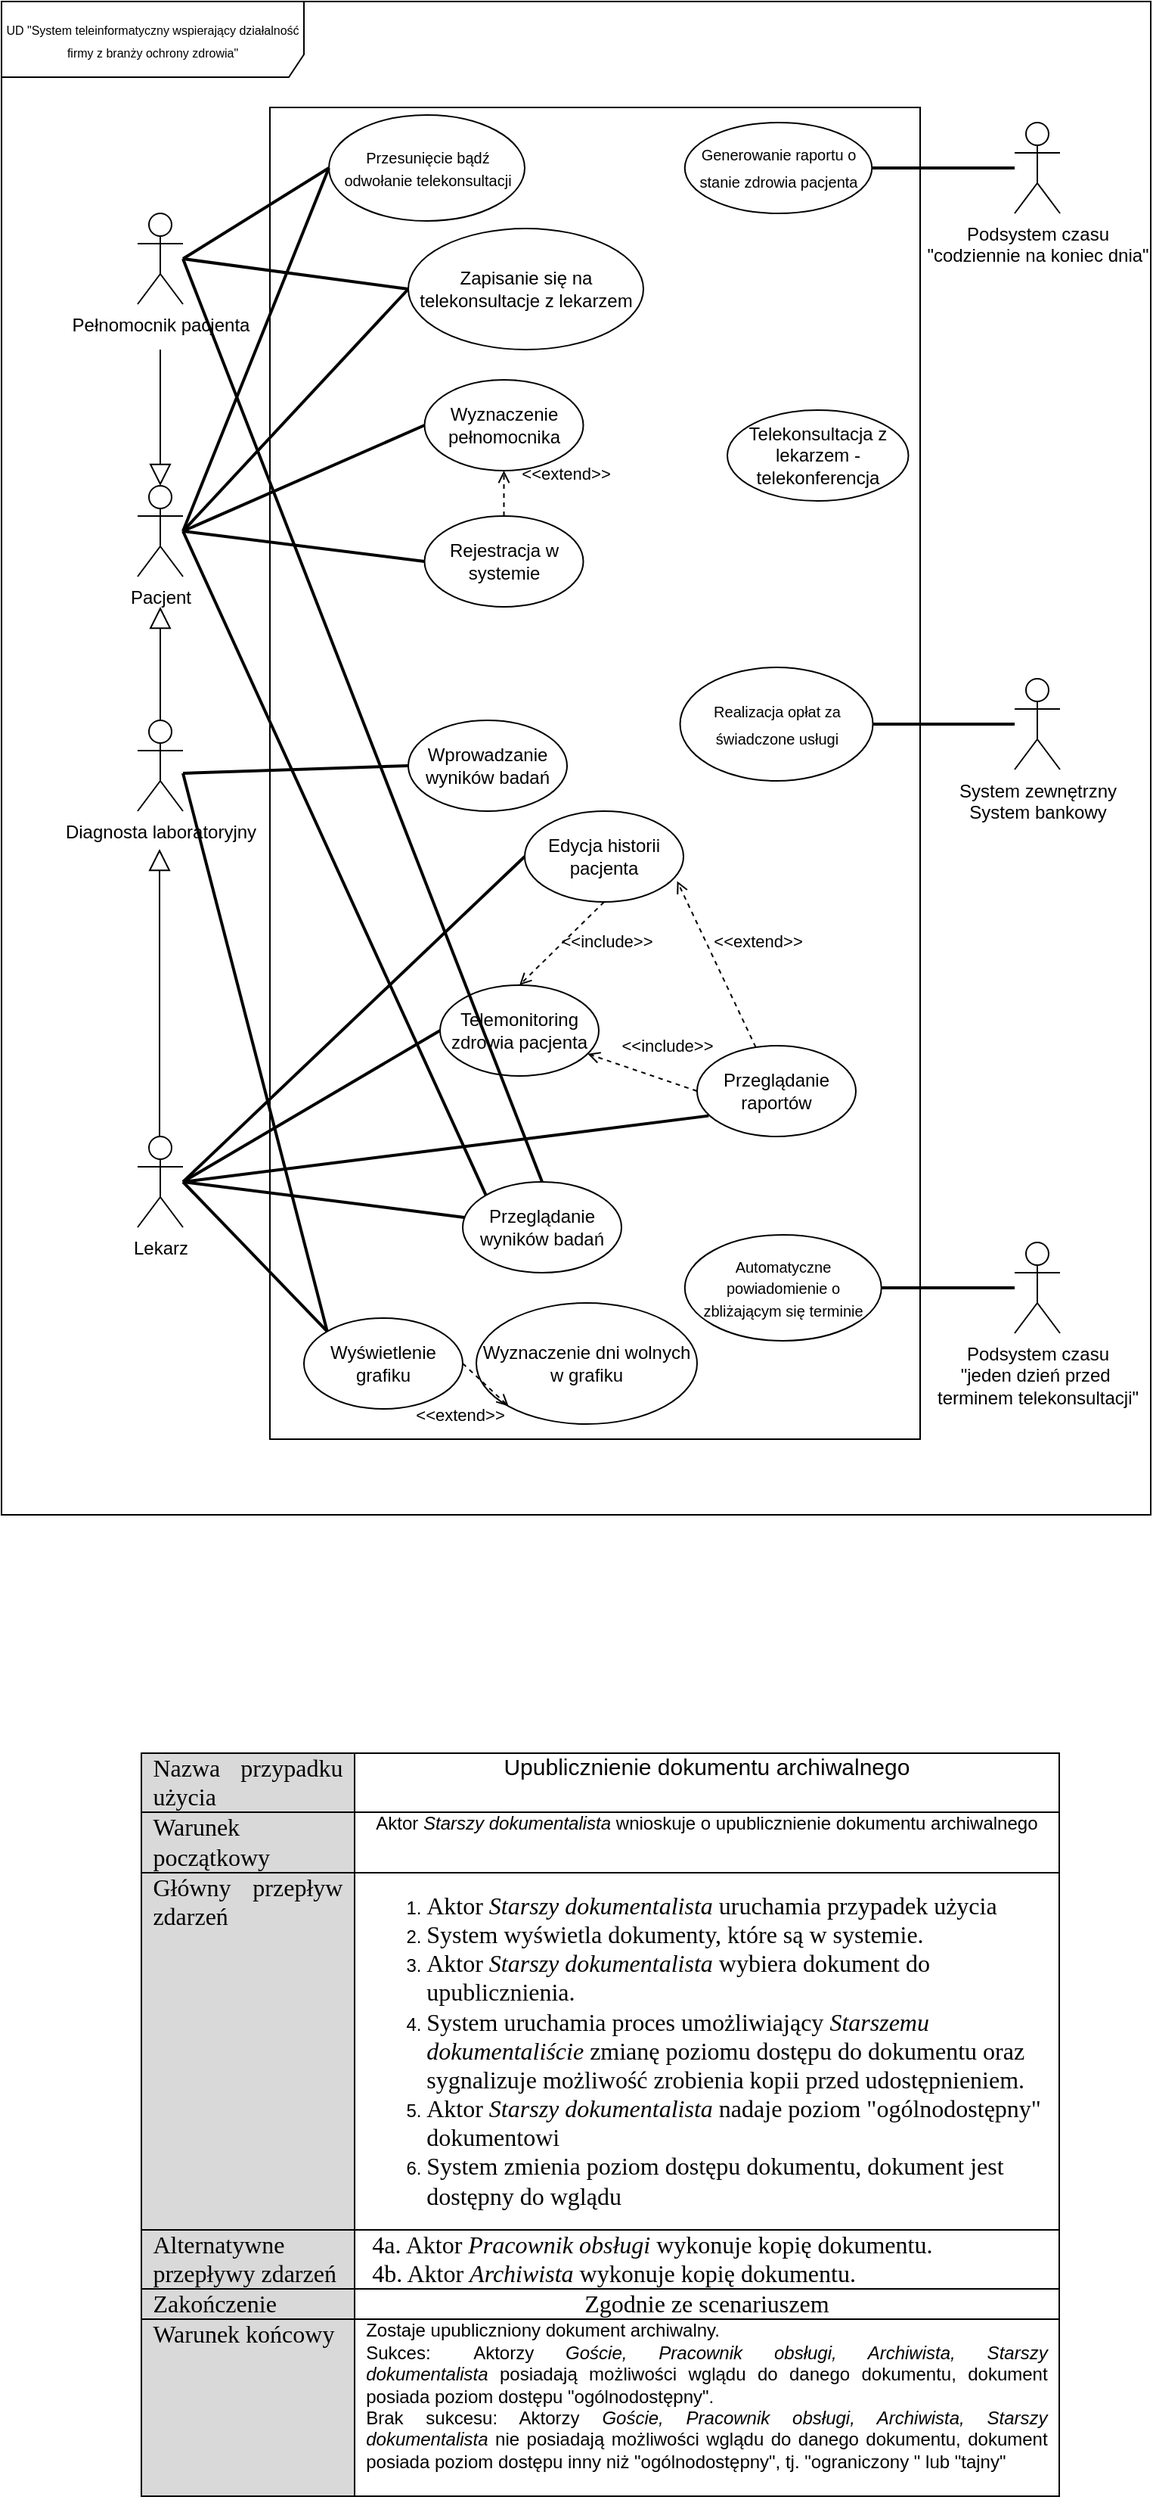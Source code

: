 <mxfile version="24.7.17">
  <diagram name="Strona-1" id="xKgC_s0tg24bXrROsBk1">
    <mxGraphModel dx="1518" dy="968" grid="1" gridSize="10" guides="1" tooltips="1" connect="1" arrows="1" fold="1" page="1" pageScale="1" pageWidth="827" pageHeight="1169" math="0" shadow="0">
      <root>
        <mxCell id="0" />
        <mxCell id="1" parent="0" />
        <mxCell id="y0VxGT4vFNQ9L-C-hIuM-1" value="&lt;font style=&quot;font-size: 8px;&quot;&gt;UD &quot;System teleinformatyczny wspierający działalność firmy z branży ochrony zdrowia&quot;&lt;/font&gt;" style="shape=umlFrame;whiteSpace=wrap;html=1;pointerEvents=0;recursiveResize=0;container=1;collapsible=0;width=200;height=50;align=center;" vertex="1" parent="1">
          <mxGeometry x="40" y="50" width="760" height="1000" as="geometry" />
        </mxCell>
        <mxCell id="y0VxGT4vFNQ9L-C-hIuM-2" value="Pełnomocnik pacjenta" style="shape=umlActor;verticalLabelPosition=bottom;verticalAlign=top;html=1;" vertex="1" parent="y0VxGT4vFNQ9L-C-hIuM-1">
          <mxGeometry x="90" y="140" width="30" height="60" as="geometry" />
        </mxCell>
        <mxCell id="y0VxGT4vFNQ9L-C-hIuM-3" value="Lekarz" style="shape=umlActor;verticalLabelPosition=bottom;verticalAlign=top;html=1;" vertex="1" parent="y0VxGT4vFNQ9L-C-hIuM-1">
          <mxGeometry x="90" y="750" width="30" height="60" as="geometry" />
        </mxCell>
        <mxCell id="y0VxGT4vFNQ9L-C-hIuM-4" value="System zewnętrzny&lt;br&gt;System bankowy" style="shape=umlActor;verticalLabelPosition=bottom;verticalAlign=top;html=1;" vertex="1" parent="y0VxGT4vFNQ9L-C-hIuM-1">
          <mxGeometry x="670" y="447.5" width="30" height="60" as="geometry" />
        </mxCell>
        <mxCell id="y0VxGT4vFNQ9L-C-hIuM-5" value="&lt;font style=&quot;font-size: 12px;&quot;&gt;Podsystem&lt;font style=&quot;font-size: 12px;&quot;&gt; czasu&lt;/font&gt;&lt;/font&gt;&lt;div&gt;&lt;font style=&quot;font-size: 12px;&quot;&gt;&lt;font style=&quot;font-size: 12px;&quot;&gt;&quot;jeden dzień przed&amp;nbsp;&lt;/font&gt;&lt;/font&gt;&lt;/div&gt;&lt;div&gt;&lt;font style=&quot;font-size: 12px;&quot;&gt;&lt;font style=&quot;font-size: 12px;&quot;&gt;terminem telekonsultacji&quot;&lt;/font&gt;&lt;/font&gt;&lt;/div&gt;" style="shape=umlActor;verticalLabelPosition=bottom;verticalAlign=top;html=1;" vertex="1" parent="y0VxGT4vFNQ9L-C-hIuM-1">
          <mxGeometry x="670" y="820" width="30" height="60" as="geometry" />
        </mxCell>
        <mxCell id="y0VxGT4vFNQ9L-C-hIuM-6" value="Diagnosta laboratoryjny" style="shape=umlActor;verticalLabelPosition=bottom;verticalAlign=top;html=1;" vertex="1" parent="y0VxGT4vFNQ9L-C-hIuM-1">
          <mxGeometry x="90" y="475" width="30" height="60" as="geometry" />
        </mxCell>
        <mxCell id="y0VxGT4vFNQ9L-C-hIuM-7" value="Pacjent" style="shape=umlActor;verticalLabelPosition=bottom;verticalAlign=top;html=1;" vertex="1" parent="y0VxGT4vFNQ9L-C-hIuM-1">
          <mxGeometry x="90" y="320" width="30" height="60" as="geometry" />
        </mxCell>
        <mxCell id="y0VxGT4vFNQ9L-C-hIuM-8" value="" style="endArrow=block;endFill=0;endSize=12;html=1;rounded=0;" edge="1" parent="y0VxGT4vFNQ9L-C-hIuM-1">
          <mxGeometry width="160" relative="1" as="geometry">
            <mxPoint x="104.5" y="750" as="sourcePoint" />
            <mxPoint x="104.5" y="560" as="targetPoint" />
            <Array as="points">
              <mxPoint x="104.5" y="680" />
            </Array>
          </mxGeometry>
        </mxCell>
        <mxCell id="y0VxGT4vFNQ9L-C-hIuM-9" value="" style="html=1;whiteSpace=wrap;" vertex="1" parent="y0VxGT4vFNQ9L-C-hIuM-1">
          <mxGeometry x="177.5" y="70" width="430" height="880" as="geometry" />
        </mxCell>
        <mxCell id="y0VxGT4vFNQ9L-C-hIuM-10" value="&lt;font size=&quot;1&quot;&gt;Automatyczne powiadomienie o zbliżającym się terminie&lt;/font&gt;" style="ellipse;whiteSpace=wrap;html=1;" vertex="1" parent="y0VxGT4vFNQ9L-C-hIuM-1">
          <mxGeometry x="451.88" y="815" width="130" height="70" as="geometry" />
        </mxCell>
        <mxCell id="y0VxGT4vFNQ9L-C-hIuM-11" value="" style="endArrow=none;startArrow=none;endFill=0;startFill=0;endSize=8;html=1;verticalAlign=bottom;labelBackgroundColor=none;strokeWidth=2;rounded=0;exitX=1;exitY=0.5;exitDx=0;exitDy=0;" edge="1" parent="y0VxGT4vFNQ9L-C-hIuM-1" source="y0VxGT4vFNQ9L-C-hIuM-10" target="y0VxGT4vFNQ9L-C-hIuM-5">
          <mxGeometry width="160" relative="1" as="geometry">
            <mxPoint x="270" y="370" as="sourcePoint" />
            <mxPoint x="430" y="370" as="targetPoint" />
          </mxGeometry>
        </mxCell>
        <mxCell id="y0VxGT4vFNQ9L-C-hIuM-12" value="Telemonitoring zdrowia pacjenta" style="ellipse;whiteSpace=wrap;html=1;" vertex="1" parent="y0VxGT4vFNQ9L-C-hIuM-1">
          <mxGeometry x="290" y="650" width="105" height="60" as="geometry" />
        </mxCell>
        <mxCell id="y0VxGT4vFNQ9L-C-hIuM-13" value="Wprowadzanie wyników badań" style="ellipse;whiteSpace=wrap;html=1;" vertex="1" parent="y0VxGT4vFNQ9L-C-hIuM-1">
          <mxGeometry x="269" y="475" width="105" height="60" as="geometry" />
        </mxCell>
        <mxCell id="y0VxGT4vFNQ9L-C-hIuM-14" value="Wyznaczenie pełnomocnika" style="ellipse;whiteSpace=wrap;html=1;" vertex="1" parent="y0VxGT4vFNQ9L-C-hIuM-1">
          <mxGeometry x="279.75" y="250" width="105" height="60" as="geometry" />
        </mxCell>
        <mxCell id="y0VxGT4vFNQ9L-C-hIuM-15" value="Przeglądanie raportów" style="ellipse;whiteSpace=wrap;html=1;" vertex="1" parent="y0VxGT4vFNQ9L-C-hIuM-1">
          <mxGeometry x="460" y="690" width="105" height="60" as="geometry" />
        </mxCell>
        <mxCell id="y0VxGT4vFNQ9L-C-hIuM-16" value="" style="endArrow=none;startArrow=none;endFill=0;startFill=0;endSize=8;html=1;verticalAlign=bottom;labelBackgroundColor=none;strokeWidth=2;rounded=0;entryX=0.073;entryY=0.772;entryDx=0;entryDy=0;entryPerimeter=0;" edge="1" parent="y0VxGT4vFNQ9L-C-hIuM-1" target="y0VxGT4vFNQ9L-C-hIuM-15">
          <mxGeometry width="160" relative="1" as="geometry">
            <mxPoint x="120" y="780" as="sourcePoint" />
            <mxPoint x="395" y="309" as="targetPoint" />
          </mxGeometry>
        </mxCell>
        <mxCell id="y0VxGT4vFNQ9L-C-hIuM-17" value="Wyznaczenie dni wolnych w grafiku" style="ellipse;whiteSpace=wrap;html=1;" vertex="1" parent="y0VxGT4vFNQ9L-C-hIuM-1">
          <mxGeometry x="314" y="860" width="146" height="80" as="geometry" />
        </mxCell>
        <mxCell id="y0VxGT4vFNQ9L-C-hIuM-18" value="Wyświetlenie grafiku" style="ellipse;whiteSpace=wrap;html=1;" vertex="1" parent="y0VxGT4vFNQ9L-C-hIuM-1">
          <mxGeometry x="200" y="870" width="105" height="60" as="geometry" />
        </mxCell>
        <mxCell id="y0VxGT4vFNQ9L-C-hIuM-19" value="Edycja historii pacjenta" style="ellipse;whiteSpace=wrap;html=1;" vertex="1" parent="y0VxGT4vFNQ9L-C-hIuM-1">
          <mxGeometry x="346" y="535" width="105" height="60" as="geometry" />
        </mxCell>
        <mxCell id="y0VxGT4vFNQ9L-C-hIuM-20" value="&lt;span style=&quot;text-align: start;&quot;&gt;&lt;font style=&quot;font-size: 10px;&quot; face=&quot;Helvetica&quot;&gt;Realizacja opłat za świadczone usługi&lt;/font&gt;&lt;/span&gt;&lt;span style=&quot;font-family: -webkit-standard; font-size: medium; text-align: start;&quot;&gt;&lt;/span&gt;" style="ellipse;whiteSpace=wrap;html=1;" vertex="1" parent="y0VxGT4vFNQ9L-C-hIuM-1">
          <mxGeometry x="448.75" y="440" width="127.5" height="75" as="geometry" />
        </mxCell>
        <mxCell id="y0VxGT4vFNQ9L-C-hIuM-21" value="" style="endArrow=none;startArrow=none;endFill=0;startFill=0;endSize=8;html=1;verticalAlign=bottom;labelBackgroundColor=none;strokeWidth=2;rounded=0;exitX=1;exitY=0.5;exitDx=0;exitDy=0;" edge="1" parent="y0VxGT4vFNQ9L-C-hIuM-1" source="y0VxGT4vFNQ9L-C-hIuM-20" target="y0VxGT4vFNQ9L-C-hIuM-4">
          <mxGeometry width="160" relative="1" as="geometry">
            <mxPoint x="475" y="290.5" as="sourcePoint" />
            <mxPoint x="700" y="290" as="targetPoint" />
          </mxGeometry>
        </mxCell>
        <mxCell id="y0VxGT4vFNQ9L-C-hIuM-22" value="Przeglądanie wyników badań" style="ellipse;whiteSpace=wrap;html=1;" vertex="1" parent="y0VxGT4vFNQ9L-C-hIuM-1">
          <mxGeometry x="305" y="780" width="105" height="60" as="geometry" />
        </mxCell>
        <mxCell id="y0VxGT4vFNQ9L-C-hIuM-23" value="" style="endArrow=none;startArrow=none;endFill=0;startFill=0;endSize=8;html=1;verticalAlign=bottom;labelBackgroundColor=none;strokeWidth=2;rounded=0;entryX=0;entryY=0;entryDx=0;entryDy=0;" edge="1" parent="y0VxGT4vFNQ9L-C-hIuM-1" target="y0VxGT4vFNQ9L-C-hIuM-18">
          <mxGeometry width="160" relative="1" as="geometry">
            <mxPoint x="120" y="780" as="sourcePoint" />
            <mxPoint x="435" y="545" as="targetPoint" />
          </mxGeometry>
        </mxCell>
        <mxCell id="y0VxGT4vFNQ9L-C-hIuM-25" value="" style="endArrow=none;startArrow=none;endFill=0;startFill=0;endSize=8;html=1;verticalAlign=bottom;labelBackgroundColor=none;strokeWidth=2;rounded=0;entryX=0;entryY=0.5;entryDx=0;entryDy=0;" edge="1" parent="y0VxGT4vFNQ9L-C-hIuM-1" target="y0VxGT4vFNQ9L-C-hIuM-19">
          <mxGeometry width="160" relative="1" as="geometry">
            <mxPoint x="120" y="780" as="sourcePoint" />
            <mxPoint x="365" y="320" as="targetPoint" />
          </mxGeometry>
        </mxCell>
        <mxCell id="y0VxGT4vFNQ9L-C-hIuM-27" value="" style="endArrow=none;startArrow=none;endFill=0;startFill=0;endSize=8;html=1;verticalAlign=bottom;labelBackgroundColor=none;strokeWidth=2;rounded=0;entryX=0;entryY=0.5;entryDx=0;entryDy=0;" edge="1" parent="y0VxGT4vFNQ9L-C-hIuM-1" target="y0VxGT4vFNQ9L-C-hIuM-13">
          <mxGeometry width="160" relative="1" as="geometry">
            <mxPoint x="120" y="510" as="sourcePoint" />
            <mxPoint x="260" y="700" as="targetPoint" />
          </mxGeometry>
        </mxCell>
        <mxCell id="y0VxGT4vFNQ9L-C-hIuM-28" value="&amp;lt;&amp;lt;extend&amp;gt;&amp;gt;" style="html=1;verticalAlign=bottom;labelBackgroundColor=none;endArrow=open;endFill=0;dashed=1;rounded=0;exitX=1;exitY=0.5;exitDx=0;exitDy=0;entryX=0;entryY=1;entryDx=0;entryDy=0;" edge="1" parent="y0VxGT4vFNQ9L-C-hIuM-1" source="y0VxGT4vFNQ9L-C-hIuM-18" target="y0VxGT4vFNQ9L-C-hIuM-17">
          <mxGeometry x="0.347" y="-33" width="160" relative="1" as="geometry">
            <mxPoint x="270" y="290" as="sourcePoint" />
            <mxPoint x="430" y="290" as="targetPoint" />
            <mxPoint as="offset" />
          </mxGeometry>
        </mxCell>
        <mxCell id="y0VxGT4vFNQ9L-C-hIuM-29" value="" style="endArrow=none;startArrow=none;endFill=0;startFill=0;endSize=8;html=1;verticalAlign=bottom;labelBackgroundColor=none;strokeWidth=2;rounded=0;exitX=0;exitY=0.5;exitDx=0;exitDy=0;" edge="1" parent="y0VxGT4vFNQ9L-C-hIuM-1" source="y0VxGT4vFNQ9L-C-hIuM-12">
          <mxGeometry width="160" relative="1" as="geometry">
            <mxPoint x="705" y="180" as="sourcePoint" />
            <mxPoint x="120" y="780" as="targetPoint" />
          </mxGeometry>
        </mxCell>
        <mxCell id="y0VxGT4vFNQ9L-C-hIuM-30" value="&amp;lt;&amp;lt;include&amp;gt;&amp;gt;" style="html=1;verticalAlign=bottom;labelBackgroundColor=none;endArrow=open;endFill=0;dashed=1;rounded=0;entryX=0.5;entryY=0;entryDx=0;entryDy=0;exitX=0.5;exitY=1;exitDx=0;exitDy=0;" edge="1" parent="y0VxGT4vFNQ9L-C-hIuM-1" source="y0VxGT4vFNQ9L-C-hIuM-19" target="y0VxGT4vFNQ9L-C-hIuM-12">
          <mxGeometry x="-0.402" y="26" width="160" relative="1" as="geometry">
            <mxPoint x="290" y="330" as="sourcePoint" />
            <mxPoint x="450" y="330" as="targetPoint" />
            <mxPoint as="offset" />
          </mxGeometry>
        </mxCell>
        <mxCell id="y0VxGT4vFNQ9L-C-hIuM-31" style="edgeStyle=orthogonalEdgeStyle;rounded=0;orthogonalLoop=1;jettySize=auto;html=1;exitX=0.5;exitY=1;exitDx=0;exitDy=0;" edge="1" parent="y0VxGT4vFNQ9L-C-hIuM-1" source="y0VxGT4vFNQ9L-C-hIuM-9" target="y0VxGT4vFNQ9L-C-hIuM-9">
          <mxGeometry relative="1" as="geometry" />
        </mxCell>
        <mxCell id="y0VxGT4vFNQ9L-C-hIuM-32" value="&lt;font style=&quot;font-size: 12px;&quot;&gt;Podsystem&lt;font style=&quot;font-size: 12px;&quot;&gt; czasu&lt;/font&gt;&lt;/font&gt;&lt;div&gt;&lt;font style=&quot;font-size: 12px;&quot;&gt;&lt;font style=&quot;font-size: 12px;&quot;&gt;&quot;codziennie na koniec dnia&quot;&lt;/font&gt;&lt;/font&gt;&lt;/div&gt;" style="shape=umlActor;verticalLabelPosition=bottom;verticalAlign=top;html=1;" vertex="1" parent="y0VxGT4vFNQ9L-C-hIuM-1">
          <mxGeometry x="670" y="80" width="30" height="60" as="geometry" />
        </mxCell>
        <mxCell id="y0VxGT4vFNQ9L-C-hIuM-33" value="&lt;font size=&quot;1&quot;&gt;Generowanie raportu o stanie zdrowia pacjenta&lt;/font&gt;&lt;span style=&quot;font-family: -webkit-standard; font-size: medium; text-align: start;&quot;&gt;&lt;/span&gt;" style="ellipse;whiteSpace=wrap;html=1;" vertex="1" parent="y0VxGT4vFNQ9L-C-hIuM-1">
          <mxGeometry x="451.88" y="80" width="123.75" height="60" as="geometry" />
        </mxCell>
        <mxCell id="y0VxGT4vFNQ9L-C-hIuM-34" value="" style="endArrow=none;startArrow=none;endFill=0;startFill=0;endSize=8;html=1;verticalAlign=bottom;labelBackgroundColor=none;strokeWidth=2;rounded=0;exitX=1;exitY=0.5;exitDx=0;exitDy=0;" edge="1" parent="y0VxGT4vFNQ9L-C-hIuM-1" source="y0VxGT4vFNQ9L-C-hIuM-33" target="y0VxGT4vFNQ9L-C-hIuM-32">
          <mxGeometry width="160" relative="1" as="geometry">
            <mxPoint x="547.5" y="779.66" as="sourcePoint" />
            <mxPoint x="668.5" y="779.66" as="targetPoint" />
          </mxGeometry>
        </mxCell>
        <mxCell id="y0VxGT4vFNQ9L-C-hIuM-35" value="&amp;lt;&amp;lt;include&amp;gt;&amp;gt;" style="html=1;verticalAlign=bottom;labelBackgroundColor=none;endArrow=open;endFill=0;dashed=1;rounded=0;exitX=0;exitY=0.5;exitDx=0;exitDy=0;" edge="1" parent="y0VxGT4vFNQ9L-C-hIuM-1" source="y0VxGT4vFNQ9L-C-hIuM-15" target="y0VxGT4vFNQ9L-C-hIuM-12">
          <mxGeometry x="-0.336" y="-12" width="160" relative="1" as="geometry">
            <mxPoint x="565" y="392" as="sourcePoint" />
            <mxPoint x="525" y="330" as="targetPoint" />
            <mxPoint y="-1" as="offset" />
          </mxGeometry>
        </mxCell>
        <mxCell id="y0VxGT4vFNQ9L-C-hIuM-36" value="&amp;lt;&amp;lt;extend&amp;gt;&amp;gt;" style="html=1;verticalAlign=bottom;labelBackgroundColor=none;endArrow=open;endFill=0;dashed=1;rounded=0;entryX=0.96;entryY=0.77;entryDx=0;entryDy=0;entryPerimeter=0;" edge="1" parent="y0VxGT4vFNQ9L-C-hIuM-1" source="y0VxGT4vFNQ9L-C-hIuM-15" target="y0VxGT4vFNQ9L-C-hIuM-19">
          <mxGeometry x="-0.102" y="-27" width="160" relative="1" as="geometry">
            <mxPoint x="480" y="382" as="sourcePoint" />
            <mxPoint x="440" y="320" as="targetPoint" />
            <mxPoint as="offset" />
          </mxGeometry>
        </mxCell>
        <mxCell id="y0VxGT4vFNQ9L-C-hIuM-37" value="" style="endArrow=none;startArrow=none;endFill=0;startFill=0;endSize=8;html=1;verticalAlign=bottom;labelBackgroundColor=none;strokeWidth=2;rounded=0;entryX=0;entryY=0.5;entryDx=0;entryDy=0;" edge="1" parent="y0VxGT4vFNQ9L-C-hIuM-1" target="y0VxGT4vFNQ9L-C-hIuM-46">
          <mxGeometry width="160" relative="1" as="geometry">
            <mxPoint x="120" y="350" as="sourcePoint" />
            <mxPoint x="310" y="160" as="targetPoint" />
          </mxGeometry>
        </mxCell>
        <mxCell id="y0VxGT4vFNQ9L-C-hIuM-39" value="" style="endArrow=none;startArrow=none;endFill=0;startFill=0;endSize=8;html=1;verticalAlign=bottom;labelBackgroundColor=none;strokeWidth=2;rounded=0;" edge="1" parent="y0VxGT4vFNQ9L-C-hIuM-1" target="y0VxGT4vFNQ9L-C-hIuM-22">
          <mxGeometry width="160" relative="1" as="geometry">
            <mxPoint x="120" y="780" as="sourcePoint" />
            <mxPoint x="320" y="750" as="targetPoint" />
          </mxGeometry>
        </mxCell>
        <mxCell id="y0VxGT4vFNQ9L-C-hIuM-40" value="&lt;font size=&quot;1&quot;&gt;Przesunięcie bądź odwołanie telekonsultacji&lt;/font&gt;" style="ellipse;whiteSpace=wrap;html=1;" vertex="1" parent="y0VxGT4vFNQ9L-C-hIuM-1">
          <mxGeometry x="216.5" y="75" width="129.5" height="70" as="geometry" />
        </mxCell>
        <mxCell id="y0VxGT4vFNQ9L-C-hIuM-41" value="" style="endArrow=block;endFill=0;endSize=12;html=1;rounded=0;exitX=0.5;exitY=0;exitDx=0;exitDy=0;exitPerimeter=0;" edge="1" parent="y0VxGT4vFNQ9L-C-hIuM-1" source="y0VxGT4vFNQ9L-C-hIuM-6">
          <mxGeometry width="160" relative="1" as="geometry">
            <mxPoint x="115" y="790" as="sourcePoint" />
            <mxPoint x="105" y="400" as="targetPoint" />
            <Array as="points">
              <mxPoint x="105" y="440" />
            </Array>
          </mxGeometry>
        </mxCell>
        <mxCell id="y0VxGT4vFNQ9L-C-hIuM-42" value="Rejestracja w systemie" style="ellipse;whiteSpace=wrap;html=1;" vertex="1" parent="y0VxGT4vFNQ9L-C-hIuM-1">
          <mxGeometry x="279.75" y="340" width="105" height="60" as="geometry" />
        </mxCell>
        <mxCell id="y0VxGT4vFNQ9L-C-hIuM-43" value="" style="endArrow=none;startArrow=none;endFill=0;startFill=0;endSize=8;html=1;verticalAlign=bottom;labelBackgroundColor=none;strokeWidth=2;rounded=0;entryX=0;entryY=0.5;entryDx=0;entryDy=0;" edge="1" parent="y0VxGT4vFNQ9L-C-hIuM-1" target="y0VxGT4vFNQ9L-C-hIuM-42">
          <mxGeometry width="160" relative="1" as="geometry">
            <mxPoint x="120" y="350" as="sourcePoint" />
            <mxPoint x="318" y="509" as="targetPoint" />
          </mxGeometry>
        </mxCell>
        <mxCell id="y0VxGT4vFNQ9L-C-hIuM-44" value="&amp;lt;&amp;lt;extend&amp;gt;&amp;gt;" style="html=1;verticalAlign=bottom;labelBackgroundColor=none;endArrow=open;endFill=0;dashed=1;rounded=0;entryX=0.5;entryY=1;entryDx=0;entryDy=0;exitX=0.5;exitY=0;exitDx=0;exitDy=0;" edge="1" parent="y0VxGT4vFNQ9L-C-hIuM-1" source="y0VxGT4vFNQ9L-C-hIuM-42" target="y0VxGT4vFNQ9L-C-hIuM-14">
          <mxGeometry x="0.269" y="-41" width="160" relative="1" as="geometry">
            <mxPoint x="313.334" y="320.005" as="sourcePoint" />
            <mxPoint x="285" y="820.02" as="targetPoint" />
            <mxPoint as="offset" />
          </mxGeometry>
        </mxCell>
        <mxCell id="y0VxGT4vFNQ9L-C-hIuM-45" value="" style="endArrow=block;endFill=0;endSize=12;html=1;rounded=0;entryX=0.5;entryY=0;entryDx=0;entryDy=0;entryPerimeter=0;" edge="1" parent="y0VxGT4vFNQ9L-C-hIuM-1" target="y0VxGT4vFNQ9L-C-hIuM-7">
          <mxGeometry width="160" relative="1" as="geometry">
            <mxPoint x="105" y="230" as="sourcePoint" />
            <mxPoint x="104.71" y="310" as="targetPoint" />
            <Array as="points" />
          </mxGeometry>
        </mxCell>
        <mxCell id="y0VxGT4vFNQ9L-C-hIuM-46" value="Zapisanie się na telekonsultacje z lekarzem" style="ellipse;whiteSpace=wrap;html=1;" vertex="1" parent="y0VxGT4vFNQ9L-C-hIuM-1">
          <mxGeometry x="269" y="150" width="155.5" height="80" as="geometry" />
        </mxCell>
        <mxCell id="y0VxGT4vFNQ9L-C-hIuM-52" value="Telekonsultacja z lekarzem - telekonferencja" style="ellipse;whiteSpace=wrap;html=1;" vertex="1" parent="y0VxGT4vFNQ9L-C-hIuM-1">
          <mxGeometry x="480" y="270" width="119.75" height="60" as="geometry" />
        </mxCell>
        <mxCell id="y0VxGT4vFNQ9L-C-hIuM-53" value="" style="endArrow=none;startArrow=none;endFill=0;startFill=0;endSize=8;html=1;verticalAlign=bottom;labelBackgroundColor=none;strokeWidth=2;rounded=0;entryX=0;entryY=0;entryDx=0;entryDy=0;" edge="1" parent="y0VxGT4vFNQ9L-C-hIuM-1" target="y0VxGT4vFNQ9L-C-hIuM-22">
          <mxGeometry width="160" relative="1" as="geometry">
            <mxPoint x="120" y="350" as="sourcePoint" />
            <mxPoint x="290" y="770" as="targetPoint" />
          </mxGeometry>
        </mxCell>
        <mxCell id="y0VxGT4vFNQ9L-C-hIuM-56" value="" style="endArrow=none;startArrow=none;endFill=0;startFill=0;endSize=8;html=1;verticalAlign=bottom;labelBackgroundColor=none;strokeWidth=2;rounded=0;entryX=0.5;entryY=0;entryDx=0;entryDy=0;" edge="1" parent="y0VxGT4vFNQ9L-C-hIuM-1" target="y0VxGT4vFNQ9L-C-hIuM-22">
          <mxGeometry width="160" relative="1" as="geometry">
            <mxPoint x="120" y="170" as="sourcePoint" />
            <mxPoint x="255" y="479" as="targetPoint" />
          </mxGeometry>
        </mxCell>
        <mxCell id="y0VxGT4vFNQ9L-C-hIuM-47" value="&lt;table style=&quot;caret-color: rgb(0, 0, 0); color: rgb(0, 0, 0); font-style: normal; font-variant-caps: normal; font-weight: 400; letter-spacing: normal; text-transform: none; word-spacing: 0px; -webkit-text-stroke-width: 0px; text-decoration: none; border-collapse: collapse;&quot; cellpadding=&quot;0&quot; cellspacing=&quot;0&quot; border=&quot;0&quot; class=&quot;MsoNormalTable&quot;&gt;&lt;tbody&gt;&lt;tr&gt;&lt;td style=&quot;width: 99pt; border: 1pt solid black; background: rgb(217, 217, 217); padding: 0cm 5.4pt;&quot; valign=&quot;top&quot; width=&quot;132&quot;&gt;&lt;p style=&quot;margin: 0cm; font-size: 12pt; font-family: Calibri, sans-serif; text-align: justify;&quot; class=&quot;MsoNormal&quot;&gt;&lt;span style=&quot;font-family: Poppins; color: black;&quot;&gt;Nazwa przypadku użycia&lt;/span&gt;&lt;span style=&quot;font-size: 10pt; font-family: Poppins; color: rgb(100, 108, 154);&quot;&gt;&lt;/span&gt;&lt;/p&gt;&lt;/td&gt;&lt;td style=&quot;text-align: center; width: 354pt; border-width: 1pt 1pt 1pt medium; border-style: solid solid solid none; border-color: black black black currentcolor; border-image: none; padding: 0cm 5.4pt;&quot; valign=&quot;top&quot; width=&quot;472&quot;&gt;&lt;span style=&quot;font-size: 15px;&quot;&gt;Upublicznienie dokumentu archiwalnego&lt;/span&gt;&lt;/td&gt;&lt;/tr&gt;&lt;tr&gt;&lt;td style=&quot;width: 99pt; border-width: medium 1pt 1pt; border-style: none solid solid; border-color: currentcolor black black; border-image: none; background: rgb(217, 217, 217); padding: 0cm 5.4pt;&quot; valign=&quot;top&quot; width=&quot;132&quot;&gt;&lt;p style=&quot;margin: 0cm; font-size: 12pt; font-family: Calibri, sans-serif; text-align: justify;&quot; class=&quot;MsoNormal&quot;&gt;&lt;span style=&quot;font-family: Poppins; color: black;&quot;&gt;Warunek początkowy&lt;/span&gt;&lt;span style=&quot;font-size: 10pt; font-family: Poppins; color: rgb(100, 108, 154);&quot;&gt;&lt;/span&gt;&lt;/p&gt;&lt;/td&gt;&lt;td style=&quot;text-align: center; width: 354pt; border-width: medium 1pt 1pt medium; border-style: none solid solid none; border-color: currentcolor black black currentcolor; padding: 0cm 5.4pt;&quot; valign=&quot;top&quot; width=&quot;472&quot;&gt;Aktor &lt;i&gt;Starszy dokumentalista&lt;/i&gt;&amp;nbsp;wnioskuje o upublicznienie dokumentu archiwalnego&lt;/td&gt;&lt;/tr&gt;&lt;tr&gt;&lt;td style=&quot;width: 99pt; border-width: medium 1pt 1pt; border-style: none solid solid; border-color: currentcolor black black; border-image: none; background: rgb(217, 217, 217); padding: 0cm 5.4pt;&quot; valign=&quot;top&quot; width=&quot;132&quot;&gt;&lt;p style=&quot;margin: 0cm; font-size: 12pt; font-family: Calibri, sans-serif; text-align: justify;&quot; class=&quot;MsoNormal&quot;&gt;&lt;span style=&quot;font-family: Poppins; color: black;&quot;&gt;Główny przepływ zdarzeń&lt;/span&gt;&lt;span style=&quot;font-size: 10pt; font-family: Poppins; color: rgb(100, 108, 154);&quot;&gt;&lt;/span&gt;&lt;/p&gt;&lt;/td&gt;&lt;td style=&quot;width: 354pt; border-width: medium 1pt 1pt medium; border-style: none solid solid none; border-color: currentcolor black black currentcolor; padding: 0cm 5.4pt;&quot; valign=&quot;top&quot; width=&quot;472&quot;&gt;&lt;ol&gt;&lt;li&gt;&lt;font size=&quot;3&quot; face=&quot;Poppins&quot;&gt;Aktor &lt;i&gt;Starszy dokumentalista&lt;/i&gt;&amp;nbsp;uruchamia przypadek użycia&lt;/font&gt;&lt;/li&gt;&lt;li&gt;&lt;font size=&quot;3&quot; face=&quot;Poppins&quot;&gt;System wyświetla dokumenty, które są w systemie.&lt;/font&gt;&lt;/li&gt;&lt;li&gt;&lt;font size=&quot;3&quot; face=&quot;Poppins&quot;&gt;Aktor&amp;nbsp;&lt;i&gt;Starszy dokumentalista&lt;/i&gt;&amp;nbsp;wybiera dokument do upublicznienia.&lt;/font&gt;&lt;/li&gt;&lt;li&gt;&lt;font size=&quot;3&quot; face=&quot;Poppins&quot;&gt;System uruchamia proces umożliwiający &lt;i&gt;Starszemu dokumentaliście&lt;/i&gt; zmianę poziomu dostępu do dokumentu oraz sygnalizuje możliwość zrobienia kopii przed udostępnieniem.&lt;/font&gt;&lt;/li&gt;&lt;li&gt;&lt;font size=&quot;3&quot; face=&quot;Poppins&quot;&gt;Aktor &lt;i&gt;Starszy dokumentalista&lt;/i&gt;&amp;nbsp;nadaje poziom &quot;ogólnodostępny&quot; dokumentowi&lt;/font&gt;&lt;/li&gt;&lt;li&gt;&lt;font size=&quot;3&quot; face=&quot;Poppins&quot;&gt;System zmienia poziom dostępu dokumentu, dokument jest dostępny do wglądu&lt;/font&gt;&lt;/li&gt;&lt;/ol&gt;&lt;/td&gt;&lt;/tr&gt;&lt;tr&gt;&lt;td style=&quot;width: 99pt; border-width: medium 1pt 1pt; border-style: none solid solid; border-color: currentcolor black black; border-image: none; background: rgb(217, 217, 217); padding: 0cm 5.4pt;&quot; valign=&quot;top&quot; width=&quot;132&quot;&gt;&lt;p style=&quot;margin: 0cm; font-size: 12pt; font-family: Calibri, sans-serif; text-align: justify;&quot; class=&quot;MsoNormal&quot;&gt;&lt;span style=&quot;font-family: Poppins; color: black;&quot;&gt;Alternatywne przepływy zdarzeń&lt;/span&gt;&lt;span style=&quot;font-size: 10pt; font-family: Poppins; color: rgb(100, 108, 154);&quot;&gt;&lt;/span&gt;&lt;/p&gt;&lt;/td&gt;&lt;td style=&quot;width: 354pt; border-width: medium 1pt 1pt medium; border-style: none solid solid none; border-color: currentcolor black black currentcolor; padding: 0cm 5.4pt;&quot; valign=&quot;top&quot; width=&quot;472&quot;&gt;&lt;div&gt;&lt;font size=&quot;3&quot; face=&quot;Poppins&quot;&gt;&lt;font style=&quot;white-space: pre;&quot; color=&quot;#646c9a&quot;&gt; &lt;/font&gt;&lt;font style=&quot;white-space: pre;&quot;&gt;4&lt;/font&gt;&lt;span style=&quot;white-space: pre;&quot;&gt;a. Aktor &lt;/span&gt;&lt;i style=&quot;white-space: pre;&quot;&gt;Pracownik obsługi&lt;/i&gt; &lt;span style=&quot;white-space: pre;&quot;&gt;wykonuje&lt;/span&gt;&amp;nbsp;kopię dokumentu&lt;span style=&quot;white-space: pre;&quot;&gt;.&lt;/span&gt;&lt;br&gt;&lt;/font&gt;&lt;/div&gt;&lt;div&gt;&lt;font size=&quot;3&quot; face=&quot;Poppins&quot;&gt;&lt;span style=&quot;white-space: pre;&quot;&gt;&lt;span style=&quot;white-space: pre;&quot;&gt; 4b. Aktor &lt;i&gt;Archiwista &lt;/i&gt;wykonuje kopię dokumentu.&lt;/span&gt;&lt;font color=&quot;#646c9a&quot;&gt;&lt;br&gt;&lt;/font&gt;&lt;/span&gt;&lt;/font&gt;&lt;/div&gt;&lt;/td&gt;&lt;/tr&gt;&lt;tr&gt;&lt;td style=&quot;width: 99pt; border-width: medium 1pt 1pt; border-style: none solid solid; border-color: currentcolor black black; border-image: none; background: rgb(217, 217, 217); padding: 0cm 5.4pt;&quot; valign=&quot;top&quot; width=&quot;132&quot;&gt;&lt;p style=&quot;margin: 0cm; font-size: 12pt; font-family: Calibri, sans-serif; text-align: justify;&quot; class=&quot;MsoNormal&quot;&gt;&lt;span style=&quot;font-family: Poppins; color: black;&quot;&gt;Zakończenie&lt;/span&gt;&lt;span style=&quot;font-size: 10pt; font-family: Poppins; color: rgb(100, 108, 154);&quot;&gt;&lt;/span&gt;&lt;/p&gt;&lt;/td&gt;&lt;td style=&quot;text-align: center; width: 354pt; border-width: medium 1pt 1pt medium; border-style: none solid solid none; border-color: currentcolor black black currentcolor; padding: 0cm 5.4pt;&quot; valign=&quot;top&quot; width=&quot;472&quot;&gt;&lt;font size=&quot;3&quot; face=&quot;Poppins&quot;&gt;Zgodnie ze scenariuszem&lt;/font&gt;&lt;/td&gt;&lt;/tr&gt;&lt;tr&gt;&lt;td style=&quot;width: 99pt; border-width: medium 1pt 1pt; border-style: none solid solid; border-color: currentcolor black black; border-image: none; background: rgb(217, 217, 217); padding: 0cm 5.4pt;&quot; valign=&quot;top&quot; width=&quot;132&quot;&gt;&lt;p style=&quot;margin: 0cm; font-size: 12pt; font-family: Calibri, sans-serif; text-align: justify;&quot; class=&quot;MsoNormal&quot;&gt;&lt;span style=&quot;font-family: Poppins; color: black;&quot;&gt;Warunek końcowy&lt;/span&gt;&lt;span style=&quot;font-size: 10pt; font-family: Poppins; color: rgb(100, 108, 154);&quot;&gt;&lt;/span&gt;&lt;/p&gt;&lt;/td&gt;&lt;td style=&quot;text-align: justify; width: 354pt; border-width: medium 1pt 1pt medium; border-style: none solid solid none; border-color: currentcolor black black currentcolor; padding: 0cm 5.4pt;&quot; valign=&quot;top&quot; width=&quot;472&quot;&gt;Zostaje upubliczniony dokument archiwalny.&lt;br&gt;Sukces:&lt;span style=&quot;white-space: pre;&quot;&gt;&#x9;&lt;/span&gt;Aktorzy &lt;i&gt;Goście, Pracownik obsługi, Archiwista, Starszy dokumentalista&lt;/i&gt;&amp;nbsp;posiadają możliwości wglądu do danego dokumentu, dokument posiada poziom dostępu &quot;ogólnodostępny&quot;.&lt;br&gt;Brak sukcesu: Aktorzy&amp;nbsp;&lt;i&gt;Goście, Pracownik obsługi, Archiwista, Starszy dokumentalista&lt;/i&gt;&amp;nbsp;nie posiadają możliwości wglądu do danego dokumentu, dokument posiada poziom dostępu inny niż &quot;ogólnodostępny&quot;, tj. &quot;ograniczony &quot; lub &quot;tajny&quot;&lt;br&gt;&lt;br&gt;&lt;/td&gt;&lt;/tr&gt;&lt;/tbody&gt;&lt;/table&gt;" style="text;whiteSpace=wrap;html=1;" vertex="1" parent="1">
          <mxGeometry x="130" y="1200" width="610" height="500" as="geometry" />
        </mxCell>
        <mxCell id="y0VxGT4vFNQ9L-C-hIuM-48" value="" style="endArrow=none;startArrow=none;endFill=0;startFill=0;endSize=8;html=1;verticalAlign=bottom;labelBackgroundColor=none;strokeWidth=2;rounded=0;entryX=0;entryY=0.5;entryDx=0;entryDy=0;" edge="1" parent="1" target="y0VxGT4vFNQ9L-C-hIuM-46">
          <mxGeometry width="160" relative="1" as="geometry">
            <mxPoint x="160" y="220" as="sourcePoint" />
            <mxPoint x="460" y="300" as="targetPoint" />
          </mxGeometry>
        </mxCell>
        <mxCell id="y0VxGT4vFNQ9L-C-hIuM-49" value="" style="endArrow=none;startArrow=none;endFill=0;startFill=0;endSize=8;html=1;verticalAlign=bottom;labelBackgroundColor=none;strokeWidth=2;rounded=0;entryX=0;entryY=0.5;entryDx=0;entryDy=0;" edge="1" parent="1" target="y0VxGT4vFNQ9L-C-hIuM-14">
          <mxGeometry width="160" relative="1" as="geometry">
            <mxPoint x="160" y="400" as="sourcePoint" />
            <mxPoint x="330" y="430" as="targetPoint" />
          </mxGeometry>
        </mxCell>
        <mxCell id="y0VxGT4vFNQ9L-C-hIuM-50" value="" style="endArrow=none;startArrow=none;endFill=0;startFill=0;endSize=8;html=1;verticalAlign=bottom;labelBackgroundColor=none;strokeWidth=2;rounded=0;entryX=0;entryY=0.5;entryDx=0;entryDy=0;" edge="1" parent="1" target="y0VxGT4vFNQ9L-C-hIuM-40">
          <mxGeometry width="160" relative="1" as="geometry">
            <mxPoint x="160" y="220" as="sourcePoint" />
            <mxPoint x="279" y="260" as="targetPoint" />
          </mxGeometry>
        </mxCell>
        <mxCell id="y0VxGT4vFNQ9L-C-hIuM-51" value="" style="endArrow=none;startArrow=none;endFill=0;startFill=0;endSize=8;html=1;verticalAlign=bottom;labelBackgroundColor=none;strokeWidth=2;rounded=0;entryX=0;entryY=0.5;entryDx=0;entryDy=0;" edge="1" parent="1" target="y0VxGT4vFNQ9L-C-hIuM-40">
          <mxGeometry width="160" relative="1" as="geometry">
            <mxPoint x="160" y="400" as="sourcePoint" />
            <mxPoint x="289" y="270" as="targetPoint" />
          </mxGeometry>
        </mxCell>
        <mxCell id="y0VxGT4vFNQ9L-C-hIuM-57" value="" style="endArrow=none;startArrow=none;endFill=0;startFill=0;endSize=8;html=1;verticalAlign=bottom;labelBackgroundColor=none;strokeWidth=2;rounded=0;entryX=0;entryY=0;entryDx=0;entryDy=0;" edge="1" parent="1" target="y0VxGT4vFNQ9L-C-hIuM-18">
          <mxGeometry width="160" relative="1" as="geometry">
            <mxPoint x="160" y="560" as="sourcePoint" />
            <mxPoint x="370" y="849" as="targetPoint" />
          </mxGeometry>
        </mxCell>
      </root>
    </mxGraphModel>
  </diagram>
</mxfile>
